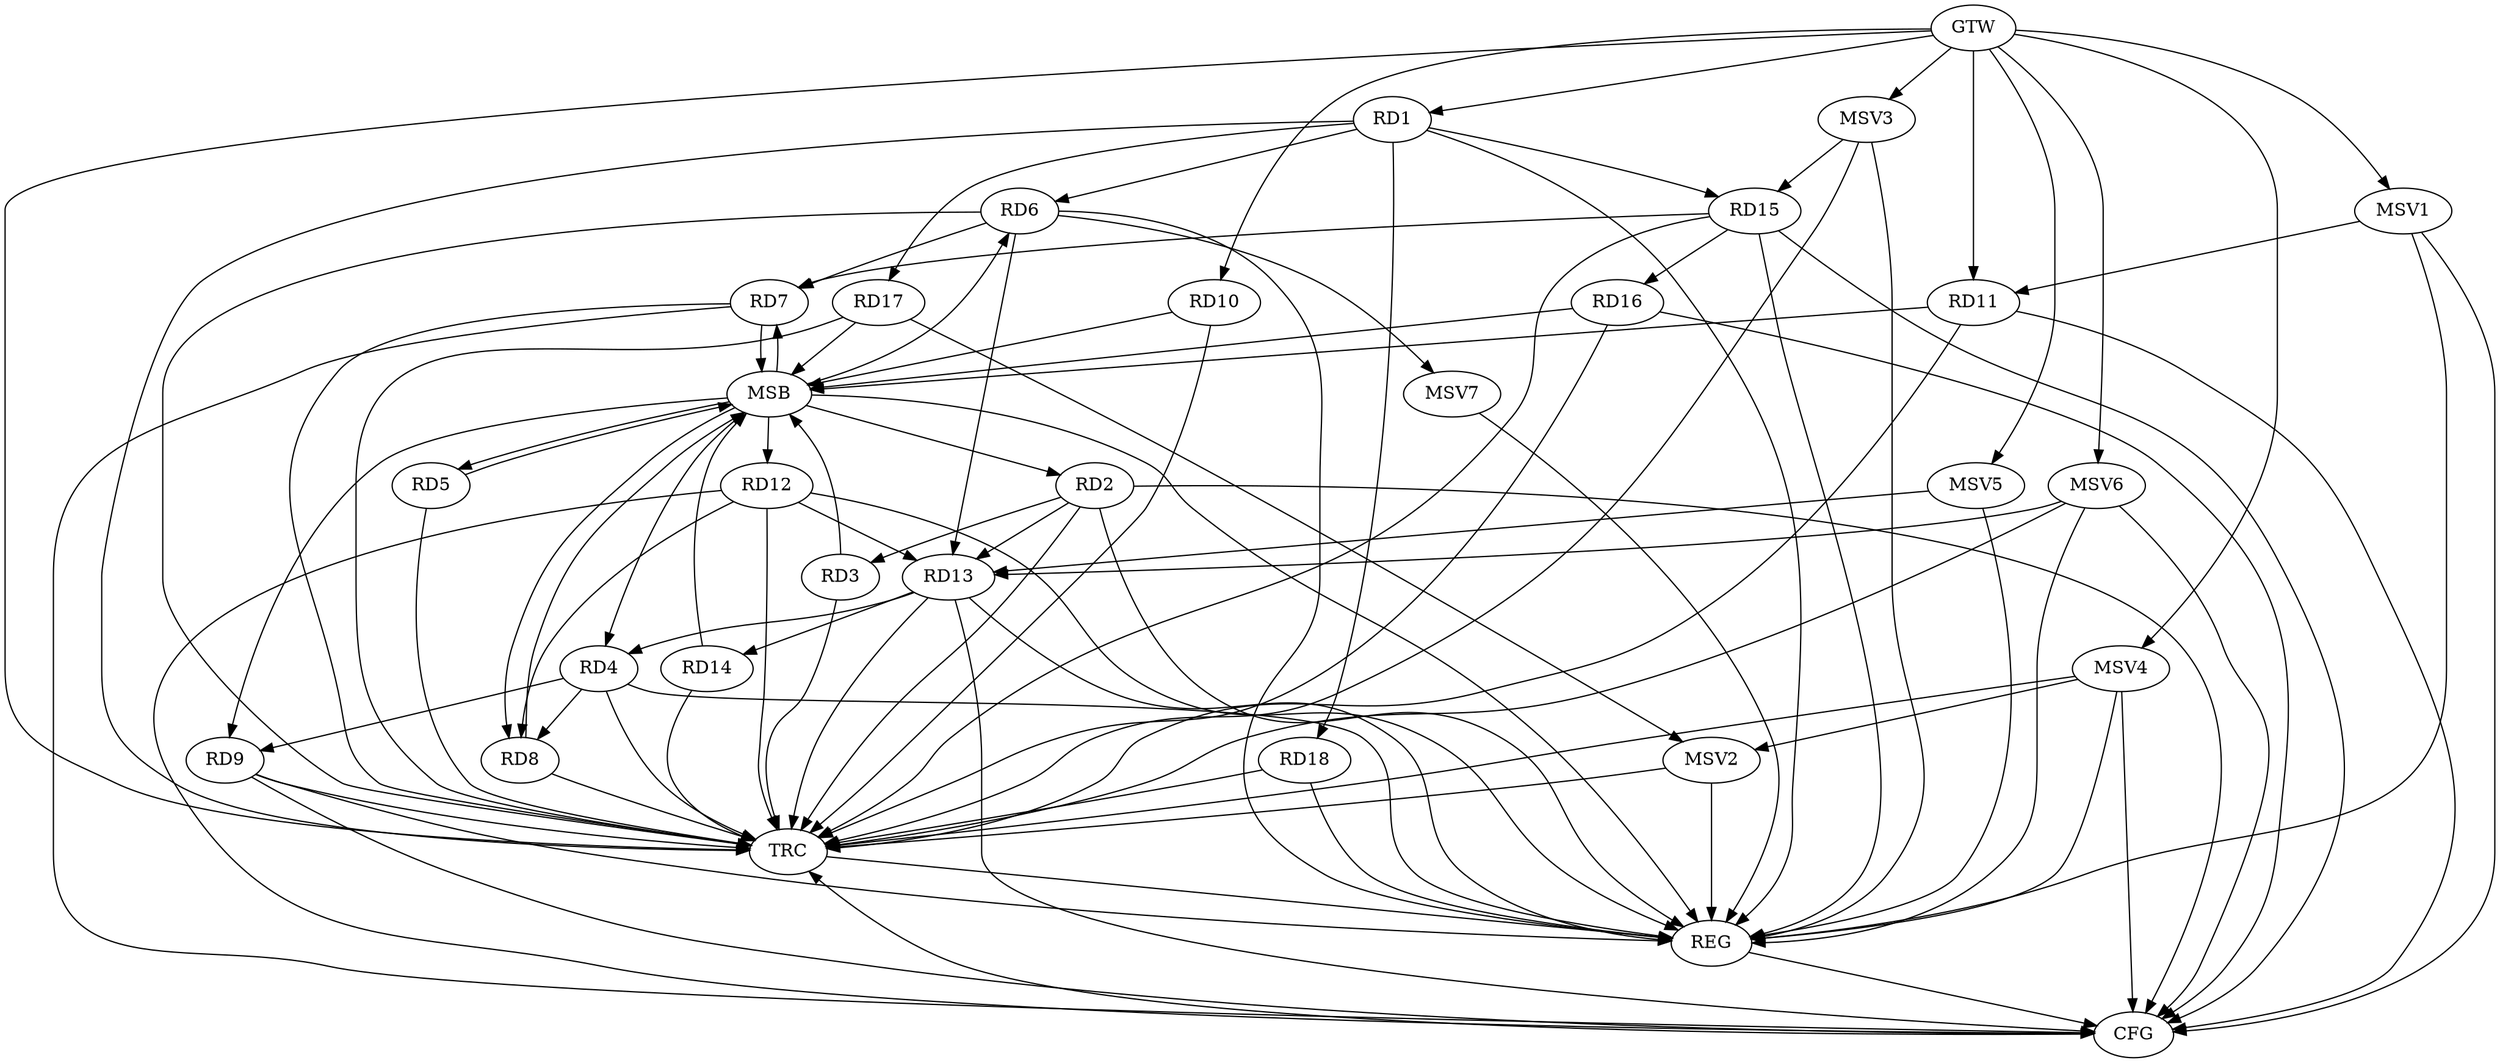 strict digraph G {
  RD1 [ label="RD1" ];
  RD2 [ label="RD2" ];
  RD3 [ label="RD3" ];
  RD4 [ label="RD4" ];
  RD5 [ label="RD5" ];
  RD6 [ label="RD6" ];
  RD7 [ label="RD7" ];
  RD8 [ label="RD8" ];
  RD9 [ label="RD9" ];
  RD10 [ label="RD10" ];
  RD11 [ label="RD11" ];
  RD12 [ label="RD12" ];
  RD13 [ label="RD13" ];
  RD14 [ label="RD14" ];
  RD15 [ label="RD15" ];
  RD16 [ label="RD16" ];
  RD17 [ label="RD17" ];
  RD18 [ label="RD18" ];
  GTW [ label="GTW" ];
  REG [ label="REG" ];
  MSB [ label="MSB" ];
  CFG [ label="CFG" ];
  TRC [ label="TRC" ];
  MSV1 [ label="MSV1" ];
  MSV2 [ label="MSV2" ];
  MSV3 [ label="MSV3" ];
  MSV4 [ label="MSV4" ];
  MSV5 [ label="MSV5" ];
  MSV6 [ label="MSV6" ];
  MSV7 [ label="MSV7" ];
  RD1 -> RD6;
  RD1 -> RD17;
  RD1 -> RD18;
  RD2 -> RD3;
  RD2 -> RD13;
  RD4 -> RD8;
  RD4 -> RD9;
  RD13 -> RD4;
  RD6 -> RD7;
  RD6 -> RD13;
  RD15 -> RD7;
  RD12 -> RD8;
  RD12 -> RD13;
  RD13 -> RD14;
  RD15 -> RD16;
  GTW -> RD1;
  GTW -> RD10;
  GTW -> RD11;
  RD1 -> REG;
  RD2 -> REG;
  RD4 -> REG;
  RD6 -> REG;
  RD9 -> REG;
  RD12 -> REG;
  RD13 -> REG;
  RD15 -> REG;
  RD18 -> REG;
  RD3 -> MSB;
  MSB -> RD2;
  MSB -> RD12;
  MSB -> REG;
  RD5 -> MSB;
  MSB -> RD7;
  RD7 -> MSB;
  MSB -> RD8;
  RD8 -> MSB;
  RD10 -> MSB;
  RD11 -> MSB;
  MSB -> RD4;
  MSB -> RD9;
  RD14 -> MSB;
  MSB -> RD5;
  MSB -> RD6;
  RD16 -> MSB;
  RD17 -> MSB;
  RD9 -> CFG;
  RD7 -> CFG;
  RD13 -> CFG;
  RD15 -> CFG;
  RD2 -> CFG;
  RD16 -> CFG;
  RD11 -> CFG;
  RD12 -> CFG;
  REG -> CFG;
  RD1 -> TRC;
  RD2 -> TRC;
  RD3 -> TRC;
  RD4 -> TRC;
  RD5 -> TRC;
  RD6 -> TRC;
  RD7 -> TRC;
  RD8 -> TRC;
  RD9 -> TRC;
  RD10 -> TRC;
  RD11 -> TRC;
  RD12 -> TRC;
  RD13 -> TRC;
  RD14 -> TRC;
  RD15 -> TRC;
  RD16 -> TRC;
  RD17 -> TRC;
  RD18 -> TRC;
  GTW -> TRC;
  CFG -> TRC;
  TRC -> REG;
  RD1 -> RD15;
  MSV1 -> RD11;
  GTW -> MSV1;
  MSV1 -> REG;
  MSV1 -> CFG;
  RD17 -> MSV2;
  MSV2 -> REG;
  MSV2 -> TRC;
  MSV3 -> RD15;
  GTW -> MSV3;
  MSV3 -> REG;
  MSV3 -> TRC;
  MSV4 -> MSV2;
  GTW -> MSV4;
  MSV4 -> REG;
  MSV4 -> TRC;
  MSV4 -> CFG;
  MSV5 -> RD13;
  GTW -> MSV5;
  MSV5 -> REG;
  MSV6 -> RD13;
  GTW -> MSV6;
  MSV6 -> REG;
  MSV6 -> TRC;
  MSV6 -> CFG;
  RD6 -> MSV7;
  MSV7 -> REG;
}
